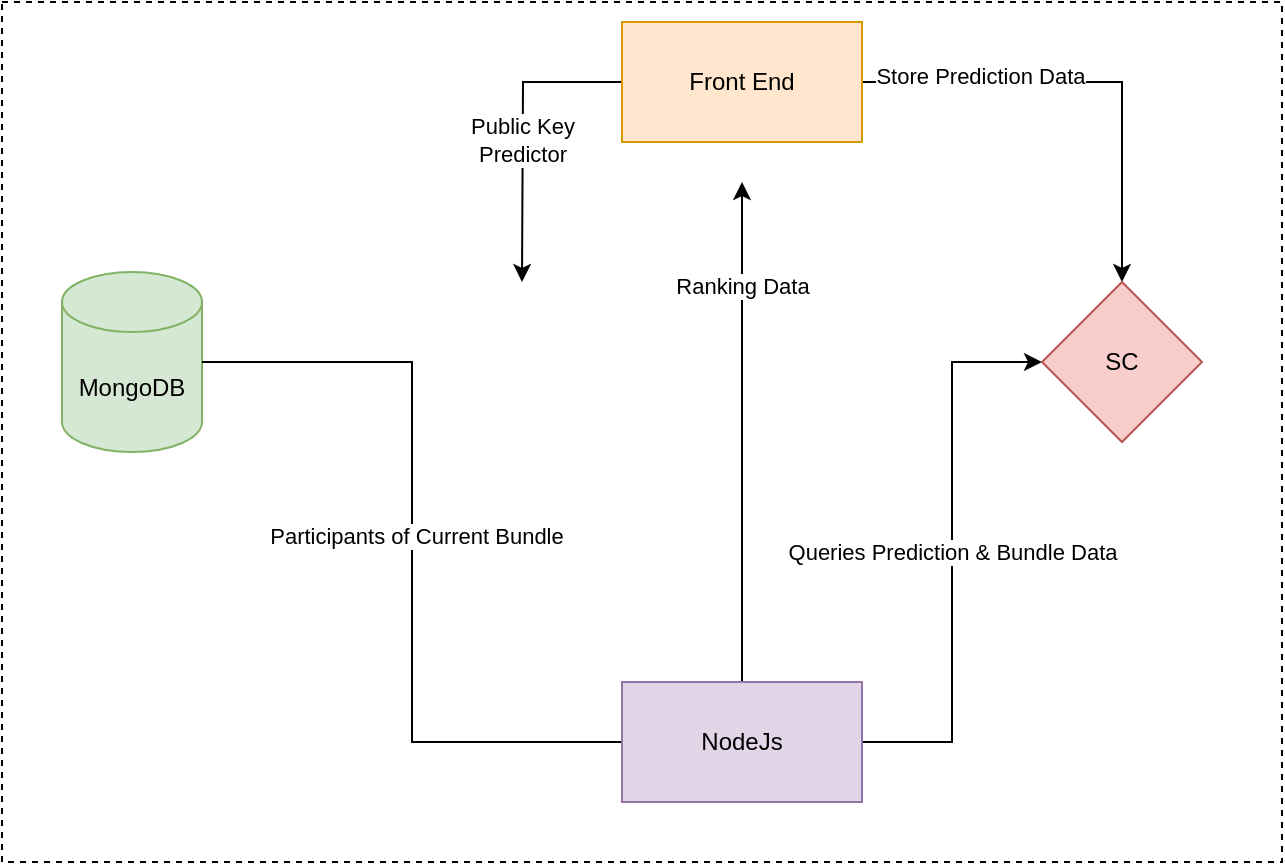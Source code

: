 <mxfile version="13.9.2" type="device"><diagram id="NedQHtoWkdMRUu5RybYW" name="Page-1"><mxGraphModel dx="946" dy="650" grid="1" gridSize="10" guides="1" tooltips="1" connect="1" arrows="1" fold="1" page="1" pageScale="1" pageWidth="827" pageHeight="1169" math="0" shadow="0"><root><mxCell id="0"/><mxCell id="1" parent="0"/><mxCell id="9_jFodym4KHN4A_sNyNY-1" value="MongoDB" style="shape=cylinder3;whiteSpace=wrap;html=1;boundedLbl=1;backgroundOutline=1;size=15;fillColor=#d5e8d4;strokeColor=#82b366;" vertex="1" parent="1"><mxGeometry x="60" y="155" width="70" height="90" as="geometry"/></mxCell><mxCell id="9_jFodym4KHN4A_sNyNY-8" style="edgeStyle=orthogonalEdgeStyle;rounded=0;orthogonalLoop=1;jettySize=auto;html=1;" edge="1" parent="1" source="9_jFodym4KHN4A_sNyNY-2"><mxGeometry relative="1" as="geometry"><mxPoint x="400" y="110" as="targetPoint"/></mxGeometry></mxCell><mxCell id="9_jFodym4KHN4A_sNyNY-13" value="Ranking Data" style="edgeLabel;html=1;align=center;verticalAlign=middle;resizable=0;points=[];" vertex="1" connectable="0" parent="9_jFodym4KHN4A_sNyNY-8"><mxGeometry x="0.586" relative="1" as="geometry"><mxPoint as="offset"/></mxGeometry></mxCell><mxCell id="9_jFodym4KHN4A_sNyNY-10" value="Queries Prediction &amp;amp; Bundle Data" style="edgeStyle=orthogonalEdgeStyle;rounded=0;orthogonalLoop=1;jettySize=auto;html=1;entryX=0;entryY=0.5;entryDx=0;entryDy=0;" edge="1" parent="1" source="9_jFodym4KHN4A_sNyNY-2" target="9_jFodym4KHN4A_sNyNY-6"><mxGeometry relative="1" as="geometry"/></mxCell><mxCell id="9_jFodym4KHN4A_sNyNY-15" style="edgeStyle=orthogonalEdgeStyle;rounded=0;orthogonalLoop=1;jettySize=auto;html=1;entryX=1;entryY=0.5;entryDx=0;entryDy=0;entryPerimeter=0;endArrow=none;endFill=0;" edge="1" parent="1" source="9_jFodym4KHN4A_sNyNY-2" target="9_jFodym4KHN4A_sNyNY-1"><mxGeometry relative="1" as="geometry"/></mxCell><mxCell id="9_jFodym4KHN4A_sNyNY-16" value="Participants of Current Bundle" style="edgeLabel;html=1;align=center;verticalAlign=middle;resizable=0;points=[];" vertex="1" connectable="0" parent="9_jFodym4KHN4A_sNyNY-15"><mxGeometry x="0.04" y="-2" relative="1" as="geometry"><mxPoint as="offset"/></mxGeometry></mxCell><mxCell id="9_jFodym4KHN4A_sNyNY-2" value="NodeJs" style="rounded=0;whiteSpace=wrap;html=1;fillColor=#e1d5e7;strokeColor=#9673a6;" vertex="1" parent="1"><mxGeometry x="340" y="360" width="120" height="60" as="geometry"/></mxCell><mxCell id="9_jFodym4KHN4A_sNyNY-7" style="edgeStyle=orthogonalEdgeStyle;rounded=0;orthogonalLoop=1;jettySize=auto;html=1;entryX=0.5;entryY=0;entryDx=0;entryDy=0;" edge="1" parent="1" source="9_jFodym4KHN4A_sNyNY-4" target="9_jFodym4KHN4A_sNyNY-6"><mxGeometry relative="1" as="geometry"/></mxCell><mxCell id="9_jFodym4KHN4A_sNyNY-11" value="Store Prediction Data" style="edgeLabel;html=1;align=center;verticalAlign=middle;resizable=0;points=[];" vertex="1" connectable="0" parent="9_jFodym4KHN4A_sNyNY-7"><mxGeometry x="-0.487" y="3" relative="1" as="geometry"><mxPoint as="offset"/></mxGeometry></mxCell><mxCell id="9_jFodym4KHN4A_sNyNY-12" style="edgeStyle=orthogonalEdgeStyle;rounded=0;orthogonalLoop=1;jettySize=auto;html=1;" edge="1" parent="1" source="9_jFodym4KHN4A_sNyNY-4"><mxGeometry relative="1" as="geometry"><mxPoint x="290" y="160" as="targetPoint"/></mxGeometry></mxCell><mxCell id="9_jFodym4KHN4A_sNyNY-14" value="Public Key&lt;br&gt;Predictor" style="edgeLabel;html=1;align=center;verticalAlign=middle;resizable=0;points=[];" vertex="1" connectable="0" parent="9_jFodym4KHN4A_sNyNY-12"><mxGeometry x="-0.333" y="28" relative="1" as="geometry"><mxPoint x="-29" y="28" as="offset"/></mxGeometry></mxCell><mxCell id="9_jFodym4KHN4A_sNyNY-4" value="Front End" style="rounded=0;whiteSpace=wrap;html=1;fillColor=#ffe6cc;strokeColor=#d79b00;" vertex="1" parent="1"><mxGeometry x="340" y="30" width="120" height="60" as="geometry"/></mxCell><mxCell id="9_jFodym4KHN4A_sNyNY-6" value="SC" style="rhombus;whiteSpace=wrap;html=1;fillColor=#f8cecc;strokeColor=#b85450;" vertex="1" parent="1"><mxGeometry x="550" y="160" width="80" height="80" as="geometry"/></mxCell><mxCell id="9_jFodym4KHN4A_sNyNY-17" value="" style="rounded=0;whiteSpace=wrap;html=1;fillColor=none;dashed=1;" vertex="1" parent="1"><mxGeometry x="30" y="20" width="640" height="430" as="geometry"/></mxCell></root></mxGraphModel></diagram></mxfile>